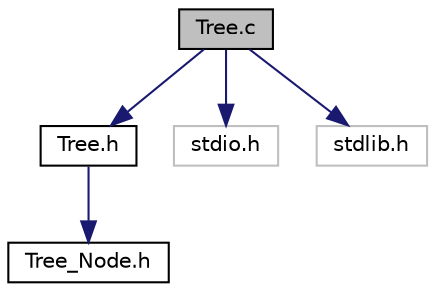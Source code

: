 digraph "Tree.c"
{
  edge [fontname="Helvetica",fontsize="10",labelfontname="Helvetica",labelfontsize="10"];
  node [fontname="Helvetica",fontsize="10",shape=record];
  Node0 [label="Tree.c",height=0.2,width=0.4,color="black", fillcolor="grey75", style="filled", fontcolor="black"];
  Node0 -> Node1 [color="midnightblue",fontsize="10",style="solid",fontname="Helvetica"];
  Node1 [label="Tree.h",height=0.2,width=0.4,color="black", fillcolor="white", style="filled",URL="$Tree_8h.html",tooltip="Implements tree. "];
  Node1 -> Node2 [color="midnightblue",fontsize="10",style="solid",fontname="Helvetica"];
  Node2 [label="Tree_Node.h",height=0.2,width=0.4,color="black", fillcolor="white", style="filled",URL="$Tree__Node_8h.html"];
  Node0 -> Node3 [color="midnightblue",fontsize="10",style="solid",fontname="Helvetica"];
  Node3 [label="stdio.h",height=0.2,width=0.4,color="grey75", fillcolor="white", style="filled"];
  Node0 -> Node4 [color="midnightblue",fontsize="10",style="solid",fontname="Helvetica"];
  Node4 [label="stdlib.h",height=0.2,width=0.4,color="grey75", fillcolor="white", style="filled"];
}
